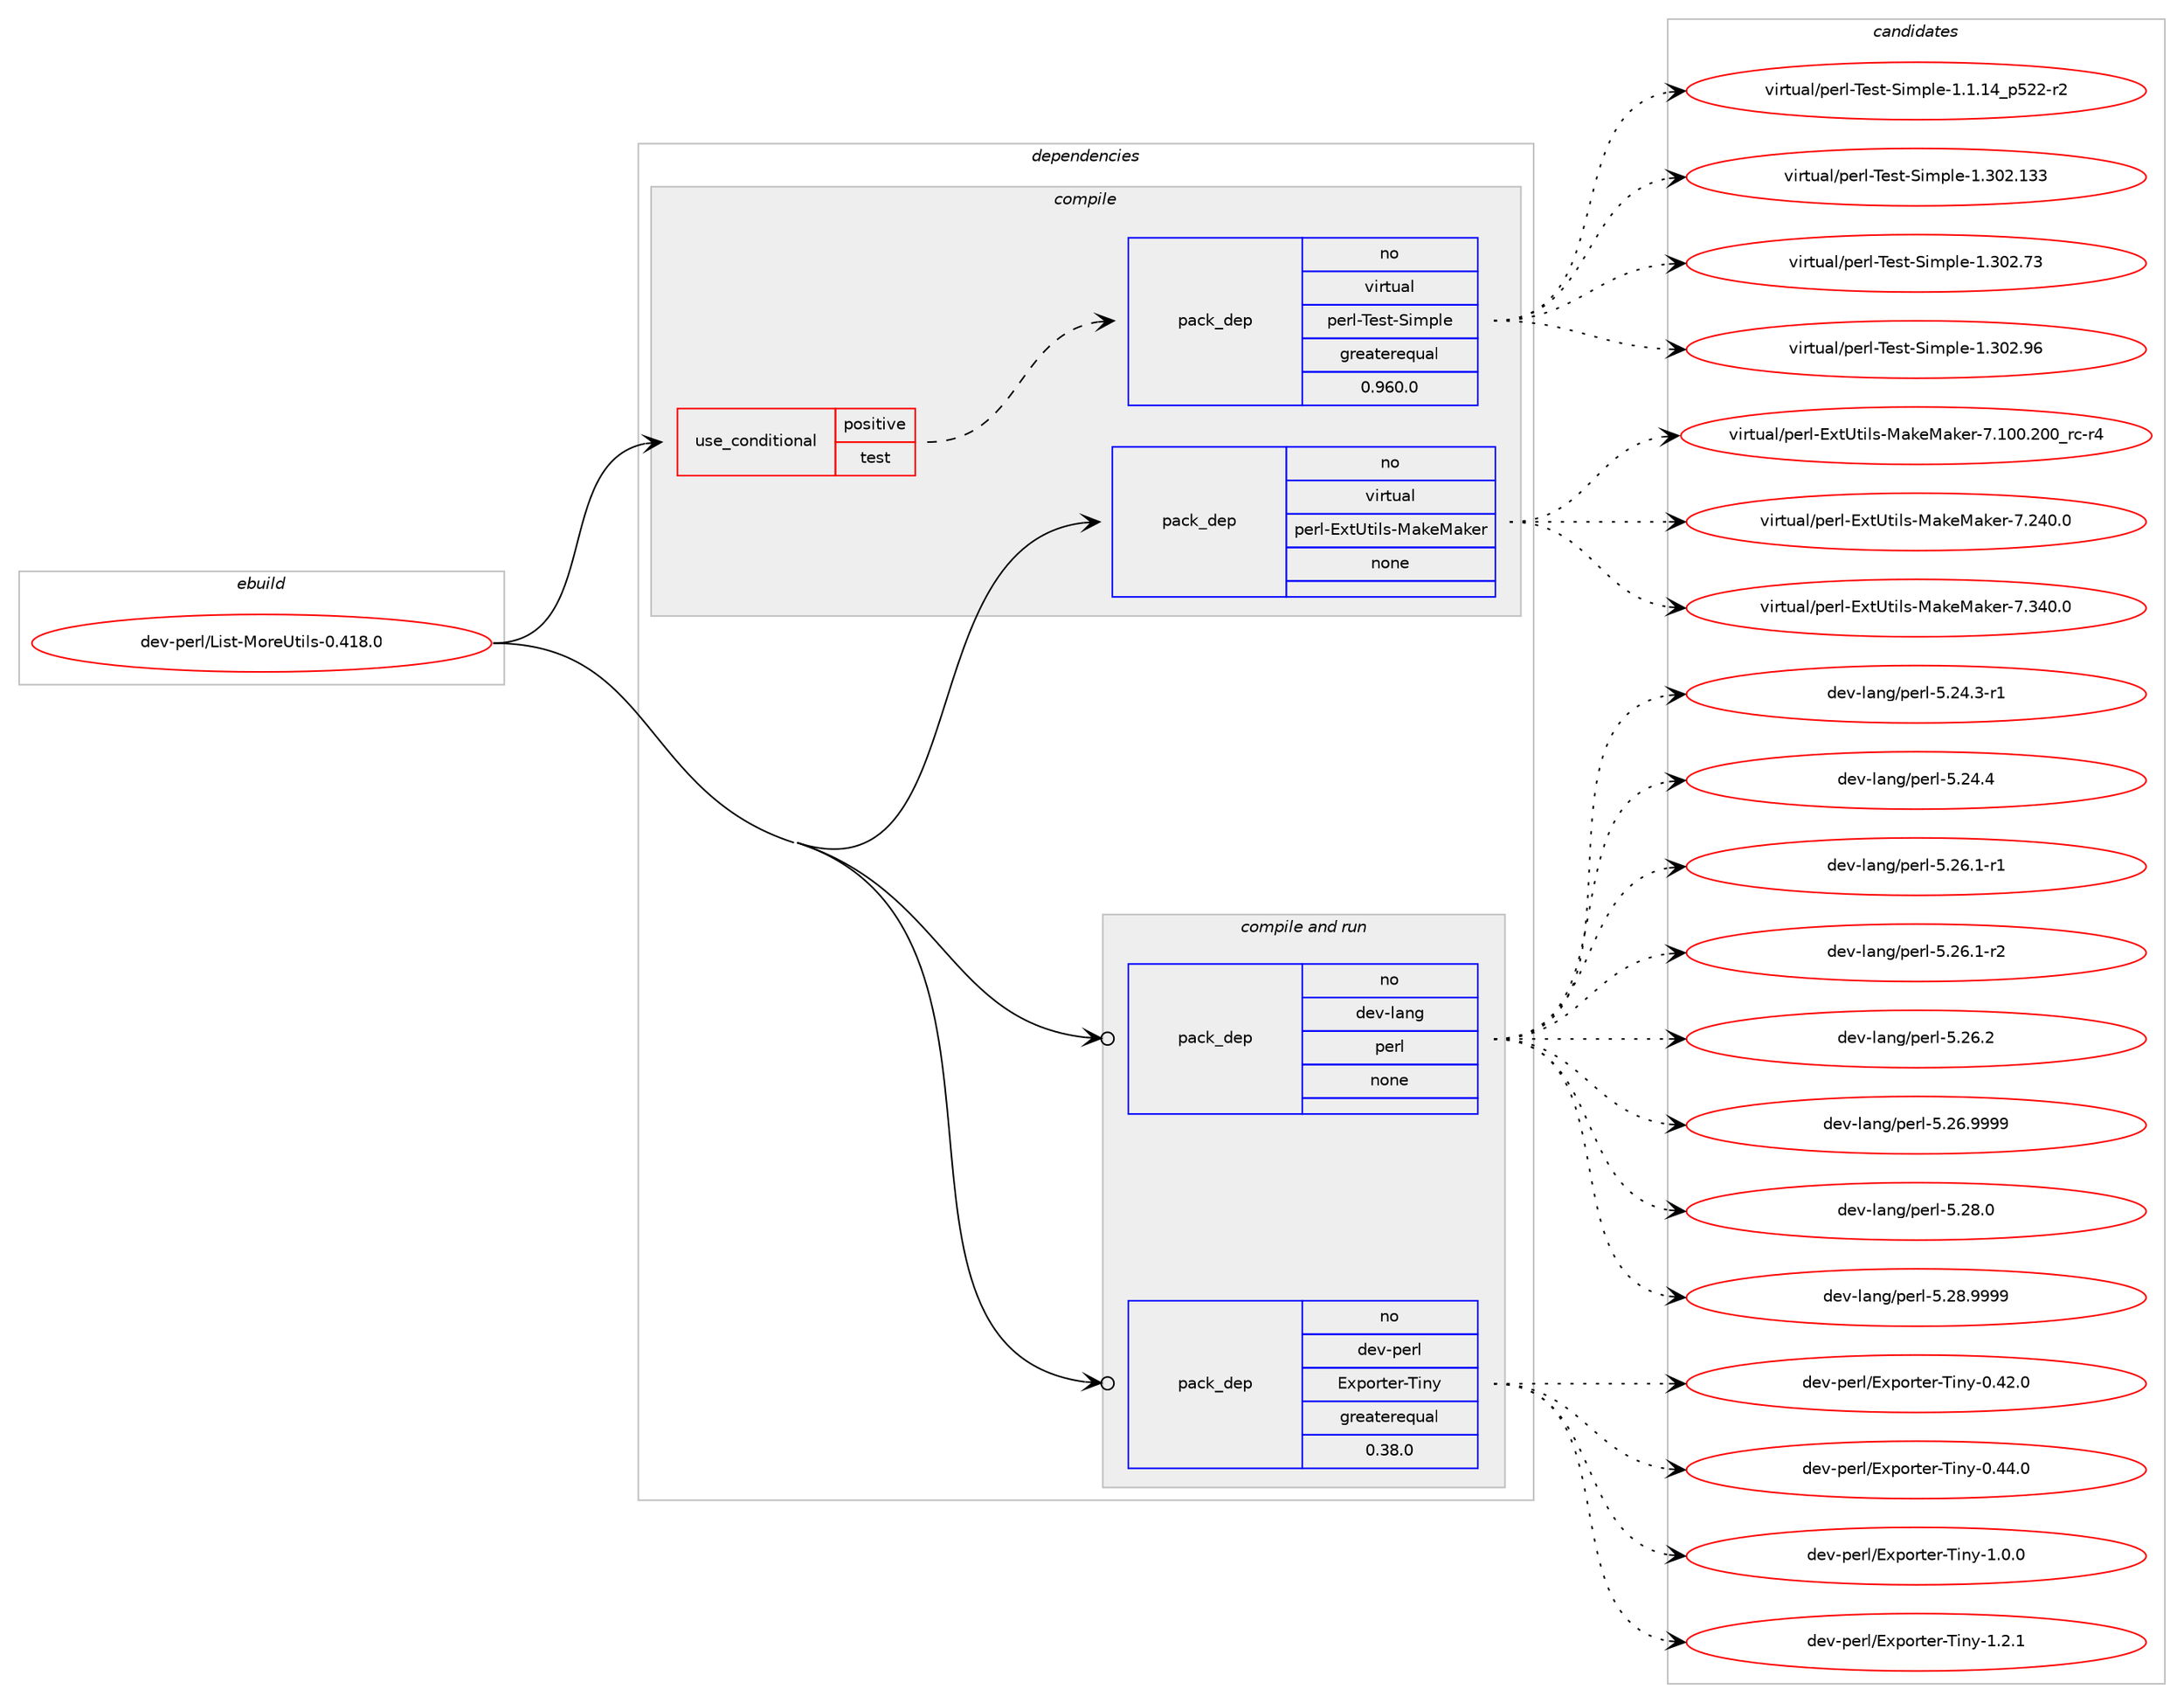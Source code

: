 digraph prolog {

# *************
# Graph options
# *************

newrank=true;
concentrate=true;
compound=true;
graph [rankdir=LR,fontname=Helvetica,fontsize=10,ranksep=1.5];#, ranksep=2.5, nodesep=0.2];
edge  [arrowhead=vee];
node  [fontname=Helvetica,fontsize=10];

# **********
# The ebuild
# **********

subgraph cluster_leftcol {
color=gray;
rank=same;
label=<<i>ebuild</i>>;
id [label="dev-perl/List-MoreUtils-0.418.0", color=red, width=4, href="../dev-perl/List-MoreUtils-0.418.0.svg"];
}

# ****************
# The dependencies
# ****************

subgraph cluster_midcol {
color=gray;
label=<<i>dependencies</i>>;
subgraph cluster_compile {
fillcolor="#eeeeee";
style=filled;
label=<<i>compile</i>>;
subgraph cond368323 {
dependency1383291 [label=<<TABLE BORDER="0" CELLBORDER="1" CELLSPACING="0" CELLPADDING="4"><TR><TD ROWSPAN="3" CELLPADDING="10">use_conditional</TD></TR><TR><TD>positive</TD></TR><TR><TD>test</TD></TR></TABLE>>, shape=none, color=red];
subgraph pack991913 {
dependency1383292 [label=<<TABLE BORDER="0" CELLBORDER="1" CELLSPACING="0" CELLPADDING="4" WIDTH="220"><TR><TD ROWSPAN="6" CELLPADDING="30">pack_dep</TD></TR><TR><TD WIDTH="110">no</TD></TR><TR><TD>virtual</TD></TR><TR><TD>perl-Test-Simple</TD></TR><TR><TD>greaterequal</TD></TR><TR><TD>0.960.0</TD></TR></TABLE>>, shape=none, color=blue];
}
dependency1383291:e -> dependency1383292:w [weight=20,style="dashed",arrowhead="vee"];
}
id:e -> dependency1383291:w [weight=20,style="solid",arrowhead="vee"];
subgraph pack991914 {
dependency1383293 [label=<<TABLE BORDER="0" CELLBORDER="1" CELLSPACING="0" CELLPADDING="4" WIDTH="220"><TR><TD ROWSPAN="6" CELLPADDING="30">pack_dep</TD></TR><TR><TD WIDTH="110">no</TD></TR><TR><TD>virtual</TD></TR><TR><TD>perl-ExtUtils-MakeMaker</TD></TR><TR><TD>none</TD></TR><TR><TD></TD></TR></TABLE>>, shape=none, color=blue];
}
id:e -> dependency1383293:w [weight=20,style="solid",arrowhead="vee"];
}
subgraph cluster_compileandrun {
fillcolor="#eeeeee";
style=filled;
label=<<i>compile and run</i>>;
subgraph pack991915 {
dependency1383294 [label=<<TABLE BORDER="0" CELLBORDER="1" CELLSPACING="0" CELLPADDING="4" WIDTH="220"><TR><TD ROWSPAN="6" CELLPADDING="30">pack_dep</TD></TR><TR><TD WIDTH="110">no</TD></TR><TR><TD>dev-lang</TD></TR><TR><TD>perl</TD></TR><TR><TD>none</TD></TR><TR><TD></TD></TR></TABLE>>, shape=none, color=blue];
}
id:e -> dependency1383294:w [weight=20,style="solid",arrowhead="odotvee"];
subgraph pack991916 {
dependency1383295 [label=<<TABLE BORDER="0" CELLBORDER="1" CELLSPACING="0" CELLPADDING="4" WIDTH="220"><TR><TD ROWSPAN="6" CELLPADDING="30">pack_dep</TD></TR><TR><TD WIDTH="110">no</TD></TR><TR><TD>dev-perl</TD></TR><TR><TD>Exporter-Tiny</TD></TR><TR><TD>greaterequal</TD></TR><TR><TD>0.38.0</TD></TR></TABLE>>, shape=none, color=blue];
}
id:e -> dependency1383295:w [weight=20,style="solid",arrowhead="odotvee"];
}
subgraph cluster_run {
fillcolor="#eeeeee";
style=filled;
label=<<i>run</i>>;
}
}

# **************
# The candidates
# **************

subgraph cluster_choices {
rank=same;
color=gray;
label=<<i>candidates</i>>;

subgraph choice991913 {
color=black;
nodesep=1;
choice11810511411611797108471121011141084584101115116458310510911210810145494649464952951125350504511450 [label="virtual/perl-Test-Simple-1.1.14_p522-r2", color=red, width=4,href="../virtual/perl-Test-Simple-1.1.14_p522-r2.svg"];
choice11810511411611797108471121011141084584101115116458310510911210810145494651485046495151 [label="virtual/perl-Test-Simple-1.302.133", color=red, width=4,href="../virtual/perl-Test-Simple-1.302.133.svg"];
choice118105114116117971084711210111410845841011151164583105109112108101454946514850465551 [label="virtual/perl-Test-Simple-1.302.73", color=red, width=4,href="../virtual/perl-Test-Simple-1.302.73.svg"];
choice118105114116117971084711210111410845841011151164583105109112108101454946514850465754 [label="virtual/perl-Test-Simple-1.302.96", color=red, width=4,href="../virtual/perl-Test-Simple-1.302.96.svg"];
dependency1383292:e -> choice11810511411611797108471121011141084584101115116458310510911210810145494649464952951125350504511450:w [style=dotted,weight="100"];
dependency1383292:e -> choice11810511411611797108471121011141084584101115116458310510911210810145494651485046495151:w [style=dotted,weight="100"];
dependency1383292:e -> choice118105114116117971084711210111410845841011151164583105109112108101454946514850465551:w [style=dotted,weight="100"];
dependency1383292:e -> choice118105114116117971084711210111410845841011151164583105109112108101454946514850465754:w [style=dotted,weight="100"];
}
subgraph choice991914 {
color=black;
nodesep=1;
choice118105114116117971084711210111410845691201168511610510811545779710710177971071011144555464948484650484895114994511452 [label="virtual/perl-ExtUtils-MakeMaker-7.100.200_rc-r4", color=red, width=4,href="../virtual/perl-ExtUtils-MakeMaker-7.100.200_rc-r4.svg"];
choice118105114116117971084711210111410845691201168511610510811545779710710177971071011144555465052484648 [label="virtual/perl-ExtUtils-MakeMaker-7.240.0", color=red, width=4,href="../virtual/perl-ExtUtils-MakeMaker-7.240.0.svg"];
choice118105114116117971084711210111410845691201168511610510811545779710710177971071011144555465152484648 [label="virtual/perl-ExtUtils-MakeMaker-7.340.0", color=red, width=4,href="../virtual/perl-ExtUtils-MakeMaker-7.340.0.svg"];
dependency1383293:e -> choice118105114116117971084711210111410845691201168511610510811545779710710177971071011144555464948484650484895114994511452:w [style=dotted,weight="100"];
dependency1383293:e -> choice118105114116117971084711210111410845691201168511610510811545779710710177971071011144555465052484648:w [style=dotted,weight="100"];
dependency1383293:e -> choice118105114116117971084711210111410845691201168511610510811545779710710177971071011144555465152484648:w [style=dotted,weight="100"];
}
subgraph choice991915 {
color=black;
nodesep=1;
choice100101118451089711010347112101114108455346505246514511449 [label="dev-lang/perl-5.24.3-r1", color=red, width=4,href="../dev-lang/perl-5.24.3-r1.svg"];
choice10010111845108971101034711210111410845534650524652 [label="dev-lang/perl-5.24.4", color=red, width=4,href="../dev-lang/perl-5.24.4.svg"];
choice100101118451089711010347112101114108455346505446494511449 [label="dev-lang/perl-5.26.1-r1", color=red, width=4,href="../dev-lang/perl-5.26.1-r1.svg"];
choice100101118451089711010347112101114108455346505446494511450 [label="dev-lang/perl-5.26.1-r2", color=red, width=4,href="../dev-lang/perl-5.26.1-r2.svg"];
choice10010111845108971101034711210111410845534650544650 [label="dev-lang/perl-5.26.2", color=red, width=4,href="../dev-lang/perl-5.26.2.svg"];
choice10010111845108971101034711210111410845534650544657575757 [label="dev-lang/perl-5.26.9999", color=red, width=4,href="../dev-lang/perl-5.26.9999.svg"];
choice10010111845108971101034711210111410845534650564648 [label="dev-lang/perl-5.28.0", color=red, width=4,href="../dev-lang/perl-5.28.0.svg"];
choice10010111845108971101034711210111410845534650564657575757 [label="dev-lang/perl-5.28.9999", color=red, width=4,href="../dev-lang/perl-5.28.9999.svg"];
dependency1383294:e -> choice100101118451089711010347112101114108455346505246514511449:w [style=dotted,weight="100"];
dependency1383294:e -> choice10010111845108971101034711210111410845534650524652:w [style=dotted,weight="100"];
dependency1383294:e -> choice100101118451089711010347112101114108455346505446494511449:w [style=dotted,weight="100"];
dependency1383294:e -> choice100101118451089711010347112101114108455346505446494511450:w [style=dotted,weight="100"];
dependency1383294:e -> choice10010111845108971101034711210111410845534650544650:w [style=dotted,weight="100"];
dependency1383294:e -> choice10010111845108971101034711210111410845534650544657575757:w [style=dotted,weight="100"];
dependency1383294:e -> choice10010111845108971101034711210111410845534650564648:w [style=dotted,weight="100"];
dependency1383294:e -> choice10010111845108971101034711210111410845534650564657575757:w [style=dotted,weight="100"];
}
subgraph choice991916 {
color=black;
nodesep=1;
choice100101118451121011141084769120112111114116101114458410511012145484652504648 [label="dev-perl/Exporter-Tiny-0.42.0", color=red, width=4,href="../dev-perl/Exporter-Tiny-0.42.0.svg"];
choice100101118451121011141084769120112111114116101114458410511012145484652524648 [label="dev-perl/Exporter-Tiny-0.44.0", color=red, width=4,href="../dev-perl/Exporter-Tiny-0.44.0.svg"];
choice1001011184511210111410847691201121111141161011144584105110121454946484648 [label="dev-perl/Exporter-Tiny-1.0.0", color=red, width=4,href="../dev-perl/Exporter-Tiny-1.0.0.svg"];
choice1001011184511210111410847691201121111141161011144584105110121454946504649 [label="dev-perl/Exporter-Tiny-1.2.1", color=red, width=4,href="../dev-perl/Exporter-Tiny-1.2.1.svg"];
dependency1383295:e -> choice100101118451121011141084769120112111114116101114458410511012145484652504648:w [style=dotted,weight="100"];
dependency1383295:e -> choice100101118451121011141084769120112111114116101114458410511012145484652524648:w [style=dotted,weight="100"];
dependency1383295:e -> choice1001011184511210111410847691201121111141161011144584105110121454946484648:w [style=dotted,weight="100"];
dependency1383295:e -> choice1001011184511210111410847691201121111141161011144584105110121454946504649:w [style=dotted,weight="100"];
}
}

}

